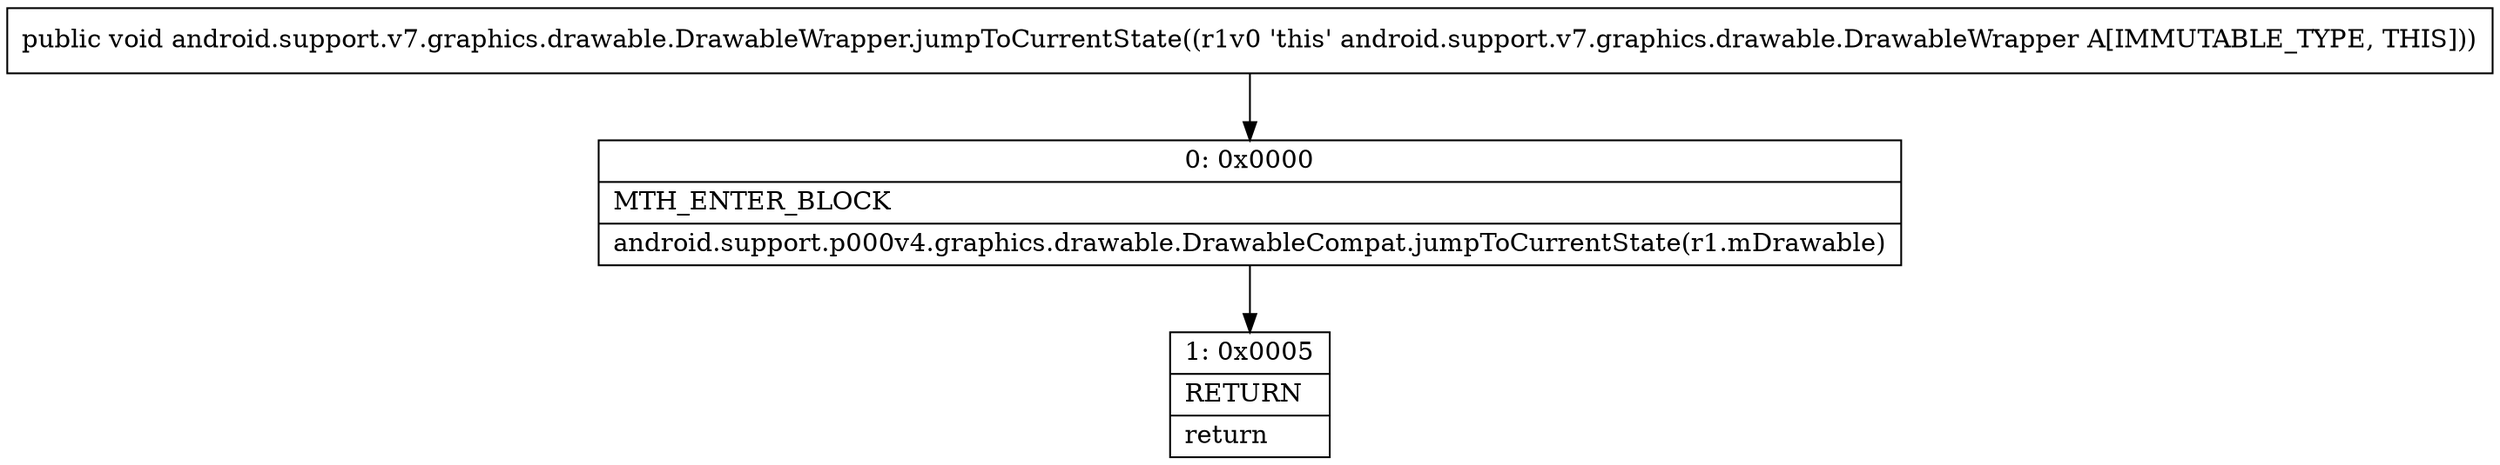 digraph "CFG forandroid.support.v7.graphics.drawable.DrawableWrapper.jumpToCurrentState()V" {
Node_0 [shape=record,label="{0\:\ 0x0000|MTH_ENTER_BLOCK\l|android.support.p000v4.graphics.drawable.DrawableCompat.jumpToCurrentState(r1.mDrawable)\l}"];
Node_1 [shape=record,label="{1\:\ 0x0005|RETURN\l|return\l}"];
MethodNode[shape=record,label="{public void android.support.v7.graphics.drawable.DrawableWrapper.jumpToCurrentState((r1v0 'this' android.support.v7.graphics.drawable.DrawableWrapper A[IMMUTABLE_TYPE, THIS])) }"];
MethodNode -> Node_0;
Node_0 -> Node_1;
}

